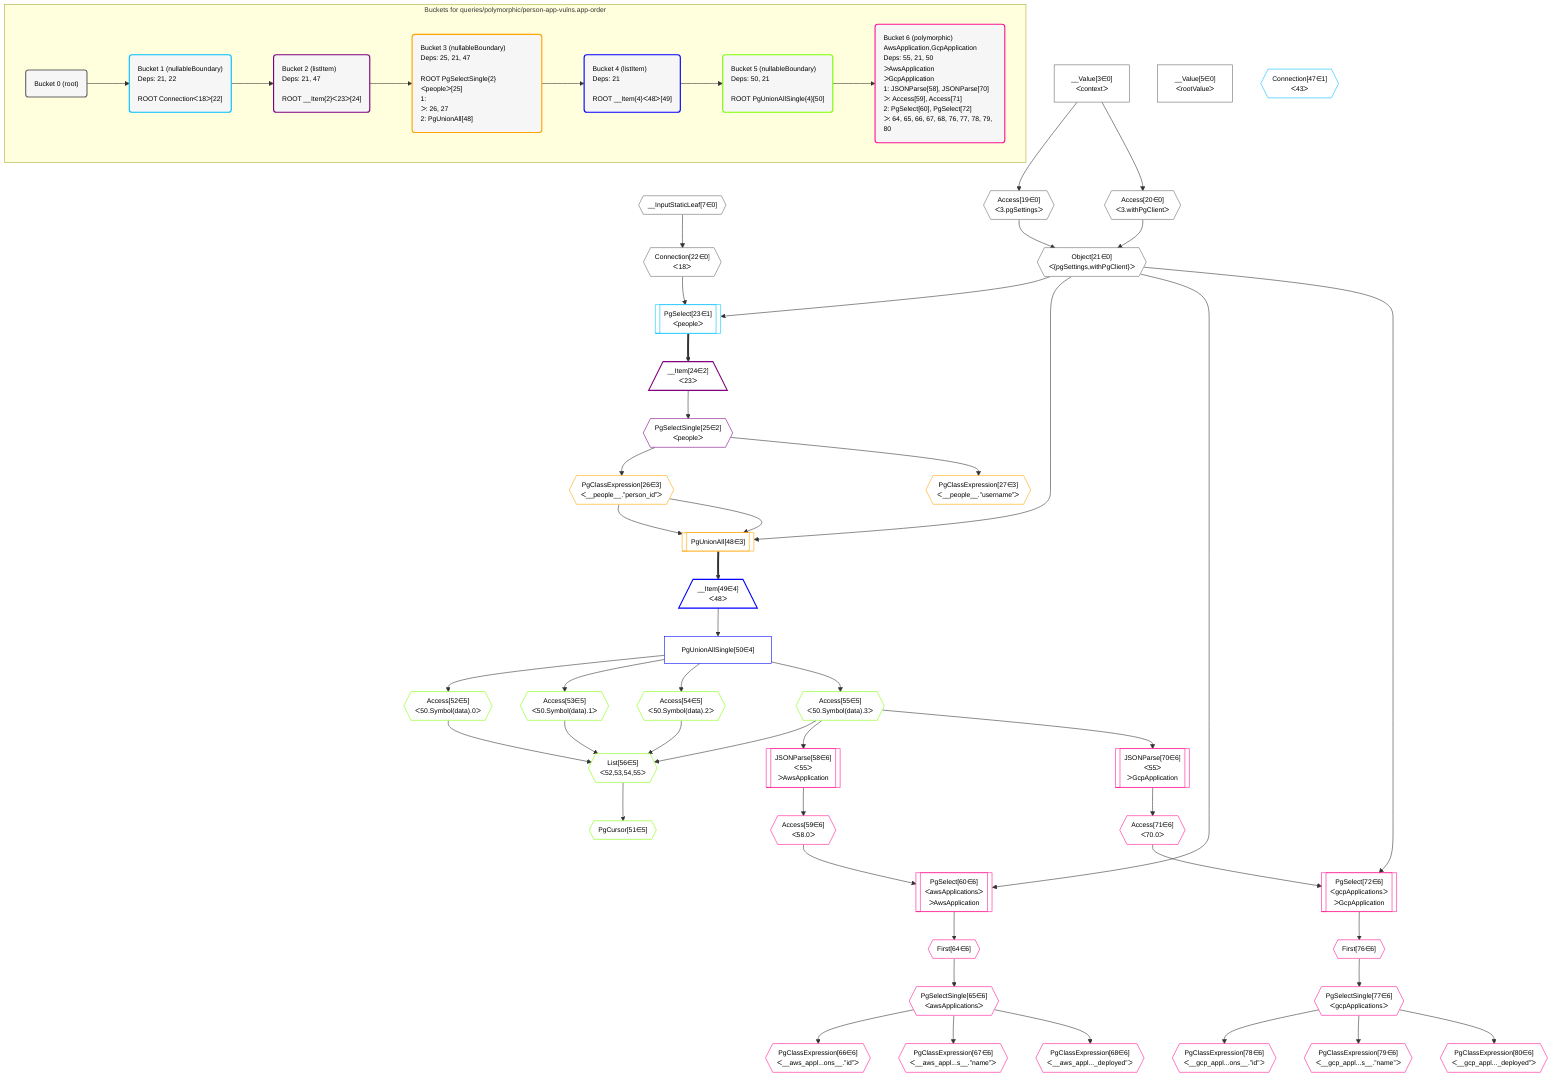 %%{init: {'themeVariables': { 'fontSize': '12px'}}}%%
graph TD
    classDef path fill:#eee,stroke:#000,color:#000
    classDef plan fill:#fff,stroke-width:1px,color:#000
    classDef itemplan fill:#fff,stroke-width:2px,color:#000
    classDef unbatchedplan fill:#dff,stroke-width:1px,color:#000
    classDef sideeffectplan fill:#fcc,stroke-width:2px,color:#000
    classDef bucket fill:#f6f6f6,color:#000,stroke-width:2px,text-align:left


    %% define steps
    __Value3["__Value[3∈0]<br />ᐸcontextᐳ"]:::plan
    __Value5["__Value[5∈0]<br />ᐸrootValueᐳ"]:::plan
    __InputStaticLeaf7{{"__InputStaticLeaf[7∈0]"}}:::plan
    Access19{{"Access[19∈0]<br />ᐸ3.pgSettingsᐳ"}}:::plan
    Access20{{"Access[20∈0]<br />ᐸ3.withPgClientᐳ"}}:::plan
    Object21{{"Object[21∈0]<br />ᐸ{pgSettings,withPgClient}ᐳ"}}:::plan
    Connection22{{"Connection[22∈0]<br />ᐸ18ᐳ"}}:::plan
    PgSelect23[["PgSelect[23∈1]<br />ᐸpeopleᐳ"]]:::plan
    __Item24[/"__Item[24∈2]<br />ᐸ23ᐳ"\]:::itemplan
    PgSelectSingle25{{"PgSelectSingle[25∈2]<br />ᐸpeopleᐳ"}}:::plan
    PgClassExpression26{{"PgClassExpression[26∈3]<br />ᐸ__people__.”person_id”ᐳ"}}:::plan
    PgClassExpression27{{"PgClassExpression[27∈3]<br />ᐸ__people__.”username”ᐳ"}}:::plan
    Connection47{{"Connection[47∈1]<br />ᐸ43ᐳ"}}:::plan
    PgUnionAll48[["PgUnionAll[48∈3]"]]:::plan
    __Item49[/"__Item[49∈4]<br />ᐸ48ᐳ"\]:::itemplan
    PgUnionAllSingle50["PgUnionAllSingle[50∈4]"]:::plan
    Access52{{"Access[52∈5]<br />ᐸ50.Symbol(data).0ᐳ"}}:::plan
    Access53{{"Access[53∈5]<br />ᐸ50.Symbol(data).1ᐳ"}}:::plan
    Access54{{"Access[54∈5]<br />ᐸ50.Symbol(data).2ᐳ"}}:::plan
    Access55{{"Access[55∈5]<br />ᐸ50.Symbol(data).3ᐳ"}}:::plan
    List56{{"List[56∈5]<br />ᐸ52,53,54,55ᐳ"}}:::plan
    PgCursor51{{"PgCursor[51∈5]"}}:::plan
    JSONParse58[["JSONParse[58∈6]<br />ᐸ55ᐳ<br />ᐳAwsApplication"]]:::plan
    Access59{{"Access[59∈6]<br />ᐸ58.0ᐳ"}}:::plan
    PgSelect60[["PgSelect[60∈6]<br />ᐸawsApplicationsᐳ<br />ᐳAwsApplication"]]:::plan
    First64{{"First[64∈6]"}}:::plan
    PgSelectSingle65{{"PgSelectSingle[65∈6]<br />ᐸawsApplicationsᐳ"}}:::plan
    PgClassExpression66{{"PgClassExpression[66∈6]<br />ᐸ__aws_appl...ons__.”id”ᐳ"}}:::plan
    PgClassExpression67{{"PgClassExpression[67∈6]<br />ᐸ__aws_appl...s__.”name”ᐳ"}}:::plan
    PgClassExpression68{{"PgClassExpression[68∈6]<br />ᐸ__aws_appl..._deployed”ᐳ"}}:::plan
    JSONParse70[["JSONParse[70∈6]<br />ᐸ55ᐳ<br />ᐳGcpApplication"]]:::plan
    Access71{{"Access[71∈6]<br />ᐸ70.0ᐳ"}}:::plan
    PgSelect72[["PgSelect[72∈6]<br />ᐸgcpApplicationsᐳ<br />ᐳGcpApplication"]]:::plan
    First76{{"First[76∈6]"}}:::plan
    PgSelectSingle77{{"PgSelectSingle[77∈6]<br />ᐸgcpApplicationsᐳ"}}:::plan
    PgClassExpression78{{"PgClassExpression[78∈6]<br />ᐸ__gcp_appl...ons__.”id”ᐳ"}}:::plan
    PgClassExpression79{{"PgClassExpression[79∈6]<br />ᐸ__gcp_appl...s__.”name”ᐳ"}}:::plan
    PgClassExpression80{{"PgClassExpression[80∈6]<br />ᐸ__gcp_appl..._deployed”ᐳ"}}:::plan

    %% plan dependencies
    __Value3 --> Access19
    __Value3 --> Access20
    Access19 & Access20 --> Object21
    __InputStaticLeaf7 --> Connection22
    Object21 & Connection22 --> PgSelect23
    PgSelect23 ==> __Item24
    __Item24 --> PgSelectSingle25
    PgSelectSingle25 --> PgClassExpression26
    PgSelectSingle25 --> PgClassExpression27
    Object21 & PgClassExpression26 & PgClassExpression26 --> PgUnionAll48
    PgUnionAll48 ==> __Item49
    __Item49 --> PgUnionAllSingle50
    PgUnionAllSingle50 --> Access52
    PgUnionAllSingle50 --> Access53
    PgUnionAllSingle50 --> Access54
    PgUnionAllSingle50 --> Access55
    Access52 & Access53 & Access54 & Access55 --> List56
    List56 --> PgCursor51
    Access55 --> JSONParse58
    JSONParse58 --> Access59
    Object21 & Access59 --> PgSelect60
    PgSelect60 --> First64
    First64 --> PgSelectSingle65
    PgSelectSingle65 --> PgClassExpression66
    PgSelectSingle65 --> PgClassExpression67
    PgSelectSingle65 --> PgClassExpression68
    Access55 --> JSONParse70
    JSONParse70 --> Access71
    Object21 & Access71 --> PgSelect72
    PgSelect72 --> First76
    First76 --> PgSelectSingle77
    PgSelectSingle77 --> PgClassExpression78
    PgSelectSingle77 --> PgClassExpression79
    PgSelectSingle77 --> PgClassExpression80

    subgraph "Buckets for queries/polymorphic/person-app-vulns.app-order"
    Bucket0("Bucket 0 (root)"):::bucket
    classDef bucket0 stroke:#696969
    class Bucket0,__Value3,__Value5,__InputStaticLeaf7,Access19,Access20,Object21,Connection22 bucket0
    Bucket1("Bucket 1 (nullableBoundary)<br />Deps: 21, 22<br /><br />ROOT Connectionᐸ18ᐳ[22]"):::bucket
    classDef bucket1 stroke:#00bfff
    class Bucket1,PgSelect23,Connection47 bucket1
    Bucket2("Bucket 2 (listItem)<br />Deps: 21, 47<br /><br />ROOT __Item{2}ᐸ23ᐳ[24]"):::bucket
    classDef bucket2 stroke:#7f007f
    class Bucket2,__Item24,PgSelectSingle25 bucket2
    Bucket3("Bucket 3 (nullableBoundary)<br />Deps: 25, 21, 47<br /><br />ROOT PgSelectSingle{2}ᐸpeopleᐳ[25]<br />1: <br />ᐳ: 26, 27<br />2: PgUnionAll[48]"):::bucket
    classDef bucket3 stroke:#ffa500
    class Bucket3,PgClassExpression26,PgClassExpression27,PgUnionAll48 bucket3
    Bucket4("Bucket 4 (listItem)<br />Deps: 21<br /><br />ROOT __Item{4}ᐸ48ᐳ[49]"):::bucket
    classDef bucket4 stroke:#0000ff
    class Bucket4,__Item49,PgUnionAllSingle50 bucket4
    Bucket5("Bucket 5 (nullableBoundary)<br />Deps: 50, 21<br /><br />ROOT PgUnionAllSingle{4}[50]"):::bucket
    classDef bucket5 stroke:#7fff00
    class Bucket5,PgCursor51,Access52,Access53,Access54,Access55,List56 bucket5
    Bucket6("Bucket 6 (polymorphic)<br />AwsApplication,GcpApplication<br />Deps: 55, 21, 50<br />ᐳAwsApplication<br />ᐳGcpApplication<br />1: JSONParse[58], JSONParse[70]<br />ᐳ: Access[59], Access[71]<br />2: PgSelect[60], PgSelect[72]<br />ᐳ: 64, 65, 66, 67, 68, 76, 77, 78, 79, 80"):::bucket
    classDef bucket6 stroke:#ff1493
    class Bucket6,JSONParse58,Access59,PgSelect60,First64,PgSelectSingle65,PgClassExpression66,PgClassExpression67,PgClassExpression68,JSONParse70,Access71,PgSelect72,First76,PgSelectSingle77,PgClassExpression78,PgClassExpression79,PgClassExpression80 bucket6
    Bucket0 --> Bucket1
    Bucket1 --> Bucket2
    Bucket2 --> Bucket3
    Bucket3 --> Bucket4
    Bucket4 --> Bucket5
    Bucket5 --> Bucket6
    end